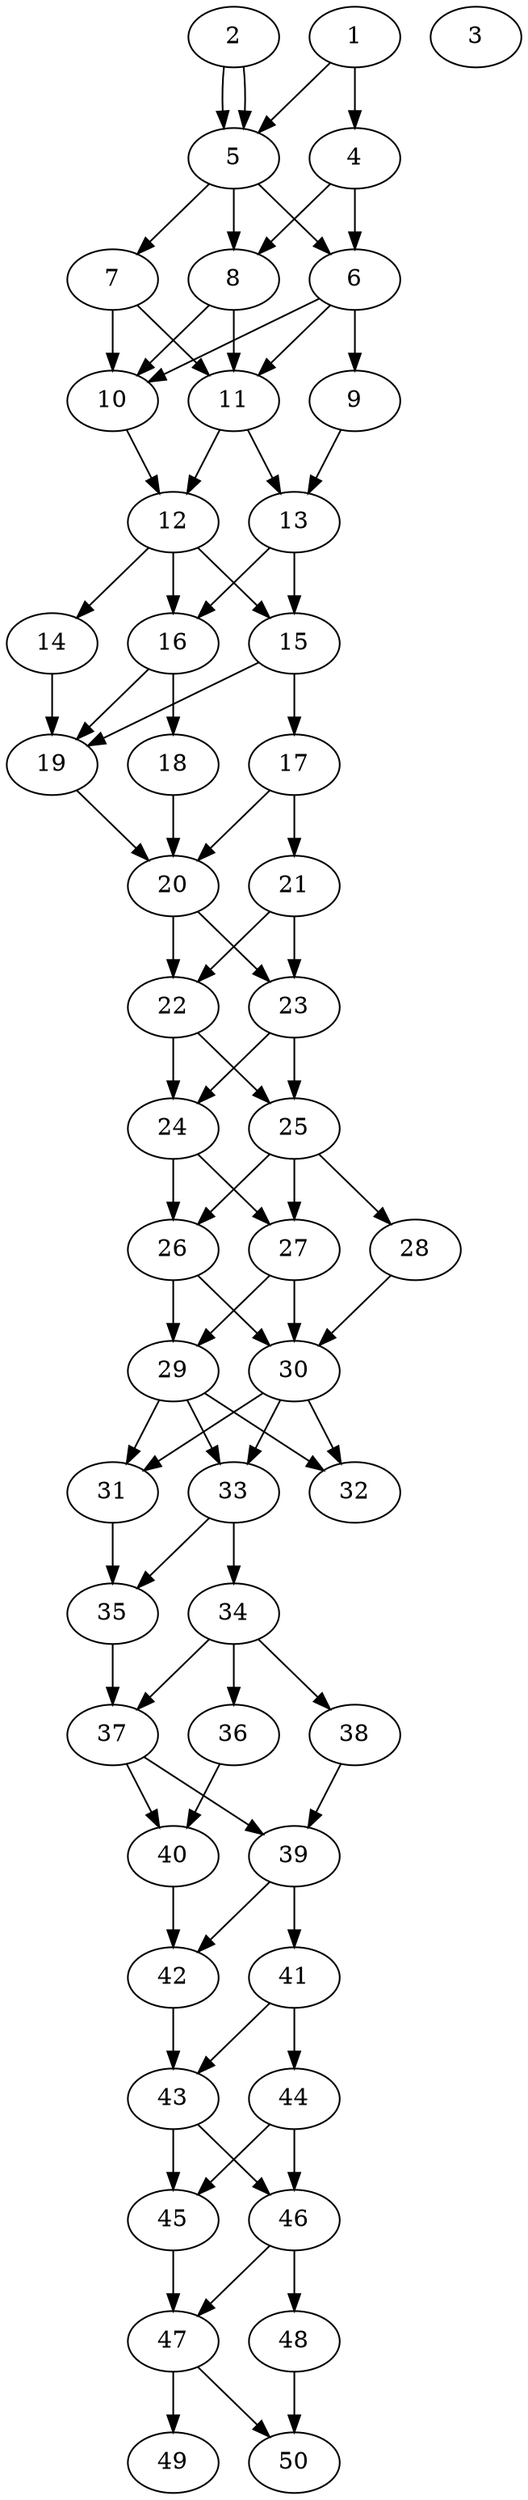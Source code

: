 // DAG automatically generated by daggen at Thu Oct  3 14:07:58 2019
// ./daggen --dot -n 50 --ccr 0.5 --fat 0.3 --regular 0.7 --density 0.9 --mindata 5242880 --maxdata 52428800 
digraph G {
  1 [size="40239104", alpha="0.10", expect_size="20119552"] 
  1 -> 4 [size ="20119552"]
  1 -> 5 [size ="20119552"]
  2 [size="95033344", alpha="0.07", expect_size="47516672"] 
  2 -> 5 [size ="47516672"]
  2 -> 5 [size ="47516672"]
  3 [size="69138432", alpha="0.09", expect_size="34569216"] 
  4 [size="24766464", alpha="0.14", expect_size="12383232"] 
  4 -> 6 [size ="12383232"]
  4 -> 8 [size ="12383232"]
  5 [size="72941568", alpha="0.15", expect_size="36470784"] 
  5 -> 6 [size ="36470784"]
  5 -> 7 [size ="36470784"]
  5 -> 8 [size ="36470784"]
  6 [size="34877440", alpha="0.17", expect_size="17438720"] 
  6 -> 9 [size ="17438720"]
  6 -> 10 [size ="17438720"]
  6 -> 11 [size ="17438720"]
  7 [size="66715648", alpha="0.09", expect_size="33357824"] 
  7 -> 10 [size ="33357824"]
  7 -> 11 [size ="33357824"]
  8 [size="100556800", alpha="0.17", expect_size="50278400"] 
  8 -> 10 [size ="50278400"]
  8 -> 11 [size ="50278400"]
  9 [size="57602048", alpha="0.19", expect_size="28801024"] 
  9 -> 13 [size ="28801024"]
  10 [size="64452608", alpha="0.03", expect_size="32226304"] 
  10 -> 12 [size ="32226304"]
  11 [size="45619200", alpha="0.07", expect_size="22809600"] 
  11 -> 12 [size ="22809600"]
  11 -> 13 [size ="22809600"]
  12 [size="94277632", alpha="0.20", expect_size="47138816"] 
  12 -> 14 [size ="47138816"]
  12 -> 15 [size ="47138816"]
  12 -> 16 [size ="47138816"]
  13 [size="30660608", alpha="0.10", expect_size="15330304"] 
  13 -> 15 [size ="15330304"]
  13 -> 16 [size ="15330304"]
  14 [size="71452672", alpha="0.19", expect_size="35726336"] 
  14 -> 19 [size ="35726336"]
  15 [size="42055680", alpha="0.01", expect_size="21027840"] 
  15 -> 17 [size ="21027840"]
  15 -> 19 [size ="21027840"]
  16 [size="19761152", alpha="0.16", expect_size="9880576"] 
  16 -> 18 [size ="9880576"]
  16 -> 19 [size ="9880576"]
  17 [size="97820672", alpha="0.17", expect_size="48910336"] 
  17 -> 20 [size ="48910336"]
  17 -> 21 [size ="48910336"]
  18 [size="47462400", alpha="0.08", expect_size="23731200"] 
  18 -> 20 [size ="23731200"]
  19 [size="33589248", alpha="0.02", expect_size="16794624"] 
  19 -> 20 [size ="16794624"]
  20 [size="27373568", alpha="0.19", expect_size="13686784"] 
  20 -> 22 [size ="13686784"]
  20 -> 23 [size ="13686784"]
  21 [size="41400320", alpha="0.01", expect_size="20700160"] 
  21 -> 22 [size ="20700160"]
  21 -> 23 [size ="20700160"]
  22 [size="74196992", alpha="0.02", expect_size="37098496"] 
  22 -> 24 [size ="37098496"]
  22 -> 25 [size ="37098496"]
  23 [size="72527872", alpha="0.15", expect_size="36263936"] 
  23 -> 24 [size ="36263936"]
  23 -> 25 [size ="36263936"]
  24 [size="26568704", alpha="0.11", expect_size="13284352"] 
  24 -> 26 [size ="13284352"]
  24 -> 27 [size ="13284352"]
  25 [size="21688320", alpha="0.00", expect_size="10844160"] 
  25 -> 26 [size ="10844160"]
  25 -> 27 [size ="10844160"]
  25 -> 28 [size ="10844160"]
  26 [size="26118144", alpha="0.15", expect_size="13059072"] 
  26 -> 29 [size ="13059072"]
  26 -> 30 [size ="13059072"]
  27 [size="101513216", alpha="0.01", expect_size="50756608"] 
  27 -> 29 [size ="50756608"]
  27 -> 30 [size ="50756608"]
  28 [size="87451648", alpha="0.07", expect_size="43725824"] 
  28 -> 30 [size ="43725824"]
  29 [size="32346112", alpha="0.02", expect_size="16173056"] 
  29 -> 31 [size ="16173056"]
  29 -> 32 [size ="16173056"]
  29 -> 33 [size ="16173056"]
  30 [size="42807296", alpha="0.09", expect_size="21403648"] 
  30 -> 31 [size ="21403648"]
  30 -> 32 [size ="21403648"]
  30 -> 33 [size ="21403648"]
  31 [size="36257792", alpha="0.03", expect_size="18128896"] 
  31 -> 35 [size ="18128896"]
  32 [size="42448896", alpha="0.16", expect_size="21224448"] 
  33 [size="51558400", alpha="0.12", expect_size="25779200"] 
  33 -> 34 [size ="25779200"]
  33 -> 35 [size ="25779200"]
  34 [size="27869184", alpha="0.01", expect_size="13934592"] 
  34 -> 36 [size ="13934592"]
  34 -> 37 [size ="13934592"]
  34 -> 38 [size ="13934592"]
  35 [size="80031744", alpha="0.17", expect_size="40015872"] 
  35 -> 37 [size ="40015872"]
  36 [size="81760256", alpha="0.15", expect_size="40880128"] 
  36 -> 40 [size ="40880128"]
  37 [size="57446400", alpha="0.12", expect_size="28723200"] 
  37 -> 39 [size ="28723200"]
  37 -> 40 [size ="28723200"]
  38 [size="63322112", alpha="0.16", expect_size="31661056"] 
  38 -> 39 [size ="31661056"]
  39 [size="95086592", alpha="0.05", expect_size="47543296"] 
  39 -> 41 [size ="47543296"]
  39 -> 42 [size ="47543296"]
  40 [size="11114496", alpha="0.18", expect_size="5557248"] 
  40 -> 42 [size ="5557248"]
  41 [size="54120448", alpha="0.17", expect_size="27060224"] 
  41 -> 43 [size ="27060224"]
  41 -> 44 [size ="27060224"]
  42 [size="70492160", alpha="0.10", expect_size="35246080"] 
  42 -> 43 [size ="35246080"]
  43 [size="49651712", alpha="0.16", expect_size="24825856"] 
  43 -> 45 [size ="24825856"]
  43 -> 46 [size ="24825856"]
  44 [size="11778048", alpha="0.06", expect_size="5889024"] 
  44 -> 45 [size ="5889024"]
  44 -> 46 [size ="5889024"]
  45 [size="17836032", alpha="0.17", expect_size="8918016"] 
  45 -> 47 [size ="8918016"]
  46 [size="99397632", alpha="0.12", expect_size="49698816"] 
  46 -> 47 [size ="49698816"]
  46 -> 48 [size ="49698816"]
  47 [size="76996608", alpha="0.07", expect_size="38498304"] 
  47 -> 49 [size ="38498304"]
  47 -> 50 [size ="38498304"]
  48 [size="37965824", alpha="0.18", expect_size="18982912"] 
  48 -> 50 [size ="18982912"]
  49 [size="19286016", alpha="0.13", expect_size="9643008"] 
  50 [size="44058624", alpha="0.15", expect_size="22029312"] 
}
